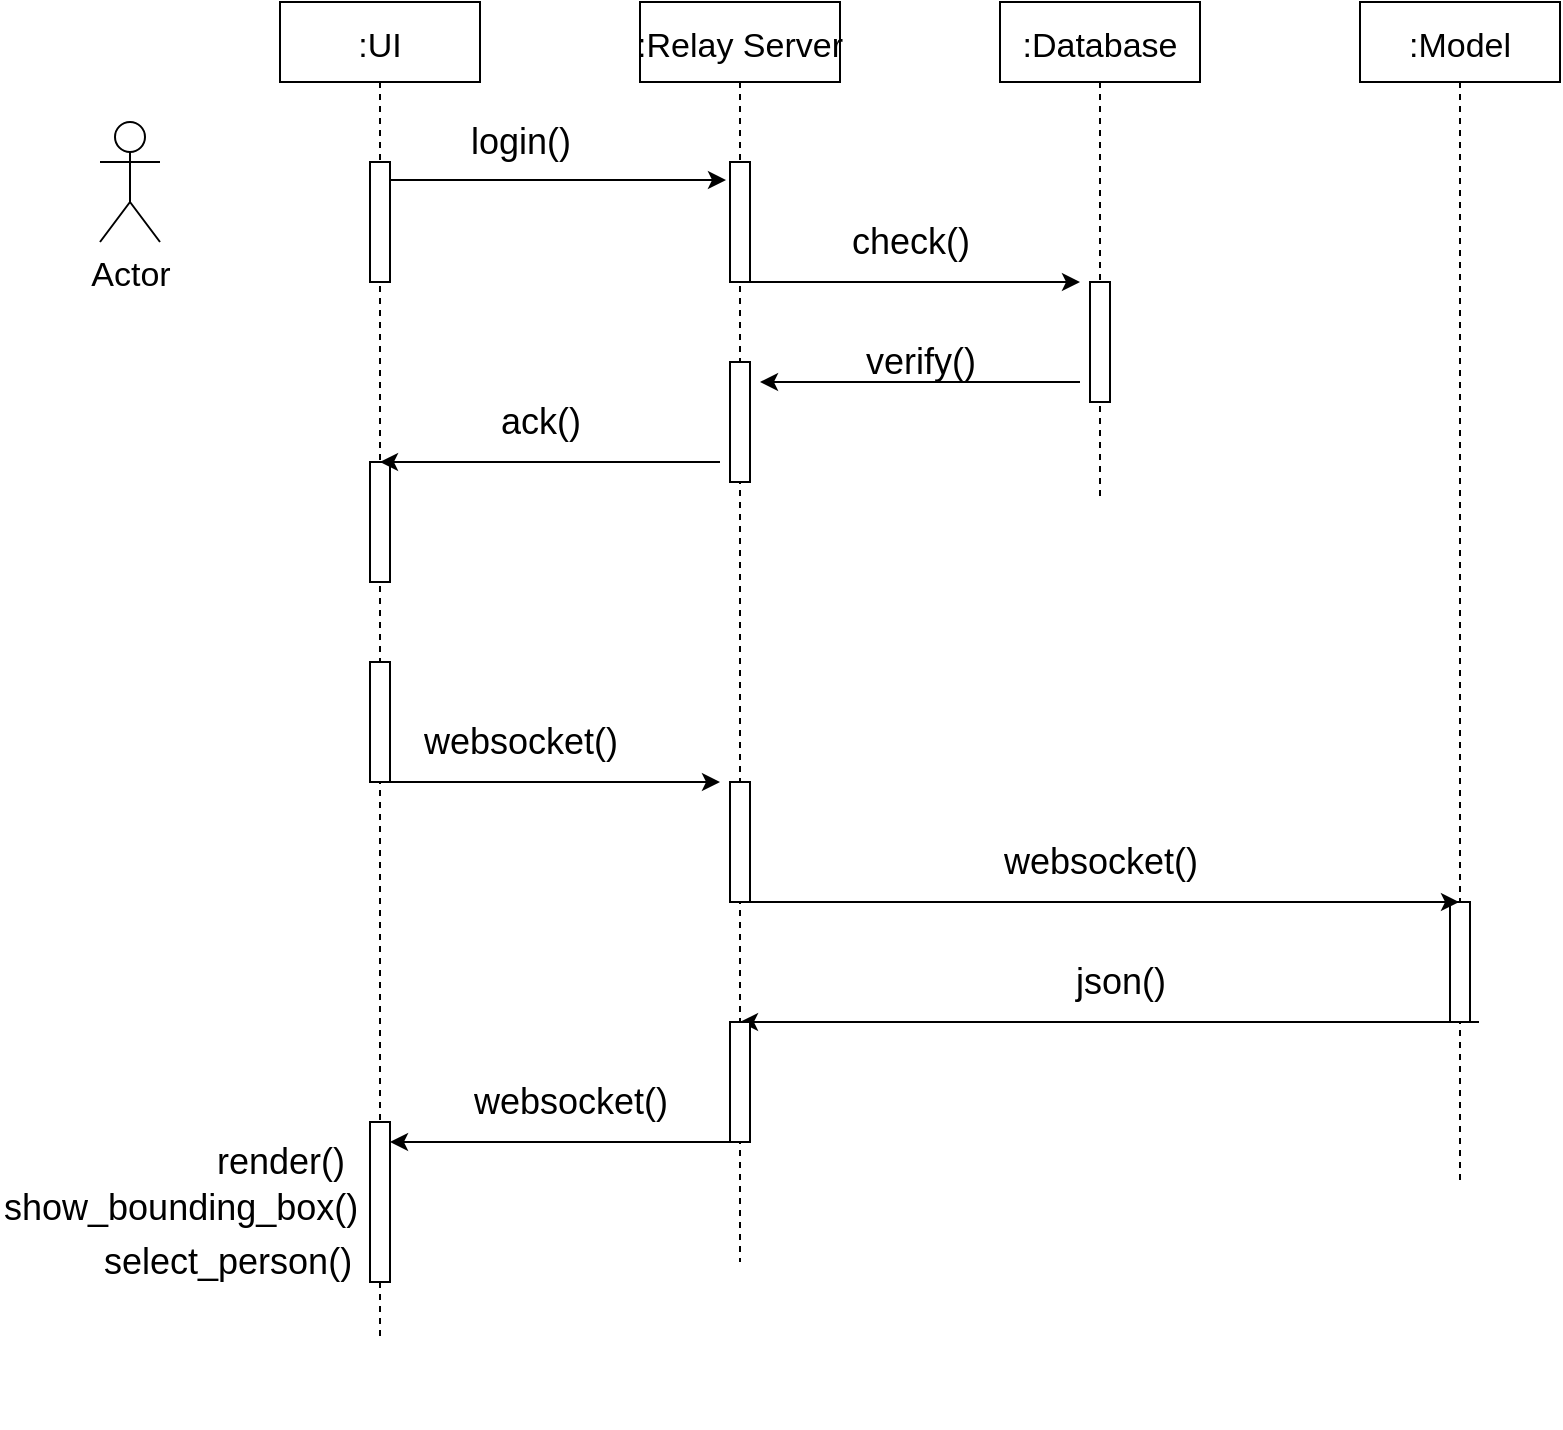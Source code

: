 <mxfile version="14.4.3" type="github">
  <diagram id="kgpKYQtTHZ0yAKxKKP6v" name="Page-1">
    <mxGraphModel dx="2223" dy="765" grid="1" gridSize="10" guides="1" tooltips="1" connect="1" arrows="1" fold="1" page="1" pageScale="1" pageWidth="850" pageHeight="1100" math="0" shadow="0">
      <root>
        <mxCell id="0" />
        <mxCell id="1" parent="0" />
        <mxCell id="3nuBFxr9cyL0pnOWT2aG-1" value=":UI" style="shape=umlLifeline;perimeter=lifelinePerimeter;container=1;collapsible=0;recursiveResize=0;rounded=0;shadow=0;strokeWidth=1;fontSize=17;" parent="1" vertex="1">
          <mxGeometry x="120" y="80" width="100" height="670" as="geometry" />
        </mxCell>
        <mxCell id="3nuBFxr9cyL0pnOWT2aG-2" value="" style="points=[];perimeter=orthogonalPerimeter;rounded=0;shadow=0;strokeWidth=1;fontSize=17;" parent="3nuBFxr9cyL0pnOWT2aG-1" vertex="1">
          <mxGeometry x="45" y="80" width="10" height="60" as="geometry" />
        </mxCell>
        <mxCell id="zqFPUgSqFnym1gCIf2Gk-16" value="" style="points=[];perimeter=orthogonalPerimeter;rounded=0;shadow=0;strokeWidth=1;fontSize=17;" vertex="1" parent="3nuBFxr9cyL0pnOWT2aG-1">
          <mxGeometry x="45" y="230" width="10" height="60" as="geometry" />
        </mxCell>
        <mxCell id="zqFPUgSqFnym1gCIf2Gk-17" value="" style="points=[];perimeter=orthogonalPerimeter;rounded=0;shadow=0;strokeWidth=1;fontSize=17;" vertex="1" parent="3nuBFxr9cyL0pnOWT2aG-1">
          <mxGeometry x="45" y="330" width="10" height="60" as="geometry" />
        </mxCell>
        <mxCell id="zqFPUgSqFnym1gCIf2Gk-26" value="" style="points=[];perimeter=orthogonalPerimeter;rounded=0;shadow=0;strokeWidth=1;fontSize=17;" vertex="1" parent="3nuBFxr9cyL0pnOWT2aG-1">
          <mxGeometry x="45" y="560" width="10" height="80" as="geometry" />
        </mxCell>
        <mxCell id="3nuBFxr9cyL0pnOWT2aG-5" value=":Relay Server" style="shape=umlLifeline;perimeter=lifelinePerimeter;container=1;collapsible=0;recursiveResize=0;rounded=0;shadow=0;strokeWidth=1;fontSize=17;" parent="1" vertex="1">
          <mxGeometry x="300" y="80" width="100" height="630" as="geometry" />
        </mxCell>
        <mxCell id="3nuBFxr9cyL0pnOWT2aG-6" value="" style="points=[];perimeter=orthogonalPerimeter;rounded=0;shadow=0;strokeWidth=1;fontSize=17;" parent="3nuBFxr9cyL0pnOWT2aG-5" vertex="1">
          <mxGeometry x="45" y="80" width="10" height="60" as="geometry" />
        </mxCell>
        <mxCell id="zqFPUgSqFnym1gCIf2Gk-14" value="" style="points=[];perimeter=orthogonalPerimeter;rounded=0;shadow=0;strokeWidth=1;fontSize=17;" vertex="1" parent="3nuBFxr9cyL0pnOWT2aG-5">
          <mxGeometry x="45" y="180" width="10" height="60" as="geometry" />
        </mxCell>
        <mxCell id="zqFPUgSqFnym1gCIf2Gk-19" value="" style="points=[];perimeter=orthogonalPerimeter;rounded=0;shadow=0;strokeWidth=1;fontSize=17;" vertex="1" parent="3nuBFxr9cyL0pnOWT2aG-5">
          <mxGeometry x="45" y="390" width="10" height="60" as="geometry" />
        </mxCell>
        <mxCell id="zqFPUgSqFnym1gCIf2Gk-1" value=":Database" style="shape=umlLifeline;perimeter=lifelinePerimeter;container=1;collapsible=0;recursiveResize=0;rounded=0;shadow=0;strokeWidth=1;fontSize=17;" vertex="1" parent="1">
          <mxGeometry x="480" y="80" width="100" height="250" as="geometry" />
        </mxCell>
        <mxCell id="zqFPUgSqFnym1gCIf2Gk-2" value="" style="points=[];perimeter=orthogonalPerimeter;rounded=0;shadow=0;strokeWidth=1;fontSize=17;" vertex="1" parent="zqFPUgSqFnym1gCIf2Gk-1">
          <mxGeometry x="45" y="140" width="10" height="60" as="geometry" />
        </mxCell>
        <mxCell id="zqFPUgSqFnym1gCIf2Gk-3" value=":Model" style="shape=umlLifeline;perimeter=lifelinePerimeter;container=1;collapsible=0;recursiveResize=0;rounded=0;shadow=0;strokeWidth=1;fontSize=17;" vertex="1" parent="1">
          <mxGeometry x="660" y="80" width="100" height="590" as="geometry" />
        </mxCell>
        <mxCell id="zqFPUgSqFnym1gCIf2Gk-22" value="" style="points=[];perimeter=orthogonalPerimeter;rounded=0;shadow=0;strokeWidth=1;fontSize=17;" vertex="1" parent="zqFPUgSqFnym1gCIf2Gk-3">
          <mxGeometry x="45" y="450" width="10" height="60" as="geometry" />
        </mxCell>
        <mxCell id="zqFPUgSqFnym1gCIf2Gk-5" value="Actor" style="shape=umlActor;verticalLabelPosition=bottom;verticalAlign=top;html=1;outlineConnect=0;strokeWidth=1;fontSize=17;" vertex="1" parent="1">
          <mxGeometry x="30" y="140" width="30" height="60" as="geometry" />
        </mxCell>
        <mxCell id="zqFPUgSqFnym1gCIf2Gk-10" value="" style="edgeStyle=orthogonalEdgeStyle;rounded=0;orthogonalLoop=1;jettySize=auto;html=1;fontSize=17;strokeWidth=1;" edge="1" parent="1" source="3nuBFxr9cyL0pnOWT2aG-2">
          <mxGeometry relative="1" as="geometry">
            <mxPoint x="343" y="169" as="targetPoint" />
            <Array as="points">
              <mxPoint x="210" y="169" />
              <mxPoint x="210" y="169" />
            </Array>
          </mxGeometry>
        </mxCell>
        <mxCell id="zqFPUgSqFnym1gCIf2Gk-11" value="" style="edgeStyle=orthogonalEdgeStyle;rounded=0;orthogonalLoop=1;jettySize=auto;html=1;fontSize=17;strokeWidth=1;" edge="1" parent="1">
          <mxGeometry relative="1" as="geometry">
            <mxPoint x="350" y="220" as="sourcePoint" />
            <mxPoint x="520" y="220" as="targetPoint" />
            <Array as="points">
              <mxPoint x="376" y="220" />
              <mxPoint x="376" y="220" />
            </Array>
          </mxGeometry>
        </mxCell>
        <mxCell id="zqFPUgSqFnym1gCIf2Gk-13" value="" style="edgeStyle=orthogonalEdgeStyle;rounded=0;orthogonalLoop=1;jettySize=auto;html=1;fontSize=17;endArrow=none;endFill=0;startArrow=classic;startFill=1;strokeWidth=1;" edge="1" parent="1">
          <mxGeometry relative="1" as="geometry">
            <mxPoint x="360" y="270" as="sourcePoint" />
            <mxPoint x="520" y="270" as="targetPoint" />
            <Array as="points">
              <mxPoint x="376" y="270" />
              <mxPoint x="376" y="270" />
            </Array>
          </mxGeometry>
        </mxCell>
        <mxCell id="zqFPUgSqFnym1gCIf2Gk-15" value="" style="edgeStyle=orthogonalEdgeStyle;rounded=0;orthogonalLoop=1;jettySize=auto;html=1;fontSize=17;endArrow=none;endFill=0;startArrow=classic;startFill=1;strokeWidth=1;" edge="1" parent="1">
          <mxGeometry relative="1" as="geometry">
            <mxPoint x="170" y="310" as="sourcePoint" />
            <mxPoint x="340" y="310" as="targetPoint" />
            <Array as="points">
              <mxPoint x="196" y="310" />
              <mxPoint x="196" y="310" />
            </Array>
          </mxGeometry>
        </mxCell>
        <mxCell id="zqFPUgSqFnym1gCIf2Gk-18" value="" style="edgeStyle=orthogonalEdgeStyle;rounded=0;orthogonalLoop=1;jettySize=auto;html=1;fontSize=17;strokeWidth=1;" edge="1" parent="1">
          <mxGeometry relative="1" as="geometry">
            <mxPoint x="170" y="470" as="sourcePoint" />
            <mxPoint x="340" y="470" as="targetPoint" />
            <Array as="points">
              <mxPoint x="196" y="470" />
              <mxPoint x="196" y="470" />
            </Array>
          </mxGeometry>
        </mxCell>
        <mxCell id="zqFPUgSqFnym1gCIf2Gk-21" value="" style="edgeStyle=orthogonalEdgeStyle;rounded=0;orthogonalLoop=1;jettySize=auto;html=1;fontSize=17;strokeWidth=1;" edge="1" parent="1" target="zqFPUgSqFnym1gCIf2Gk-3">
          <mxGeometry relative="1" as="geometry">
            <mxPoint x="350" y="530" as="sourcePoint" />
            <mxPoint x="520" y="530" as="targetPoint" />
            <Array as="points">
              <mxPoint x="640" y="530" />
              <mxPoint x="640" y="530" />
            </Array>
          </mxGeometry>
        </mxCell>
        <mxCell id="zqFPUgSqFnym1gCIf2Gk-23" value="" style="edgeStyle=orthogonalEdgeStyle;rounded=0;orthogonalLoop=1;jettySize=auto;html=1;fontSize=17;strokeWidth=1;endArrow=none;endFill=0;startArrow=classic;startFill=1;" edge="1" parent="1">
          <mxGeometry relative="1" as="geometry">
            <mxPoint x="350" y="590" as="sourcePoint" />
            <mxPoint x="719.5" y="590" as="targetPoint" />
            <Array as="points">
              <mxPoint x="650" y="590" />
              <mxPoint x="650" y="590" />
            </Array>
          </mxGeometry>
        </mxCell>
        <mxCell id="zqFPUgSqFnym1gCIf2Gk-24" value="" style="points=[];perimeter=orthogonalPerimeter;rounded=0;shadow=0;strokeWidth=1;fontSize=17;" vertex="1" parent="1">
          <mxGeometry x="345" y="590" width="10" height="60" as="geometry" />
        </mxCell>
        <mxCell id="zqFPUgSqFnym1gCIf2Gk-27" value="" style="edgeStyle=orthogonalEdgeStyle;rounded=0;orthogonalLoop=1;jettySize=auto;html=1;fontSize=17;endArrow=none;endFill=0;startArrow=classic;startFill=1;strokeWidth=1;" edge="1" parent="1">
          <mxGeometry relative="1" as="geometry">
            <mxPoint x="175" y="650" as="sourcePoint" />
            <mxPoint x="345" y="650" as="targetPoint" />
            <Array as="points">
              <mxPoint x="201" y="650" />
              <mxPoint x="201" y="650" />
            </Array>
          </mxGeometry>
        </mxCell>
        <mxCell id="zqFPUgSqFnym1gCIf2Gk-29" value="" style="shape=image;html=1;verticalAlign=top;verticalLabelPosition=bottom;labelBackgroundColor=#ffffff;imageAspect=0;aspect=fixed;image=https://cdn1.iconfinder.com/data/icons/feather-2/24/x-circle-128.png;strokeWidth=1;fontSize=15;opacity=80;" vertex="1" parent="1">
          <mxGeometry x="148.5" y="750" width="43" height="43" as="geometry" />
        </mxCell>
        <mxCell id="zqFPUgSqFnym1gCIf2Gk-33" value="" style="shape=image;html=1;verticalAlign=top;verticalLabelPosition=bottom;labelBackgroundColor=#ffffff;imageAspect=0;aspect=fixed;image=https://cdn1.iconfinder.com/data/icons/feather-2/24/x-circle-128.png;strokeWidth=1;fontSize=15;opacity=80;" vertex="1" parent="1">
          <mxGeometry x="688.5" y="670" width="43" height="43" as="geometry" />
        </mxCell>
        <mxCell id="zqFPUgSqFnym1gCIf2Gk-34" value="" style="shape=image;html=1;verticalAlign=top;verticalLabelPosition=bottom;labelBackgroundColor=#ffffff;imageAspect=0;aspect=fixed;image=https://cdn1.iconfinder.com/data/icons/feather-2/24/x-circle-128.png;strokeWidth=1;fontSize=15;opacity=80;" vertex="1" parent="1">
          <mxGeometry x="508.5" y="330" width="43" height="43" as="geometry" />
        </mxCell>
        <mxCell id="zqFPUgSqFnym1gCIf2Gk-35" value="" style="shape=image;html=1;verticalAlign=top;verticalLabelPosition=bottom;labelBackgroundColor=#ffffff;imageAspect=0;aspect=fixed;image=https://cdn1.iconfinder.com/data/icons/feather-2/24/x-circle-128.png;strokeWidth=1;fontSize=15;opacity=80;" vertex="1" parent="1">
          <mxGeometry x="328.5" y="710" width="43" height="43" as="geometry" />
        </mxCell>
        <mxCell id="zqFPUgSqFnym1gCIf2Gk-36" value="&lt;font style=&quot;font-size: 18px&quot;&gt;login()&lt;/font&gt;" style="text;html=1;align=center;verticalAlign=middle;resizable=0;points=[];autosize=1;fontSize=15;" vertex="1" parent="1">
          <mxGeometry x="210" y="140" width="60" height="20" as="geometry" />
        </mxCell>
        <mxCell id="zqFPUgSqFnym1gCIf2Gk-48" value="&lt;font style=&quot;font-size: 18px&quot;&gt;json()&lt;/font&gt;" style="text;html=1;align=center;verticalAlign=middle;resizable=0;points=[];autosize=1;fontSize=15;" vertex="1" parent="1">
          <mxGeometry x="510" y="560" width="60" height="20" as="geometry" />
        </mxCell>
        <mxCell id="zqFPUgSqFnym1gCIf2Gk-49" value="&lt;font style=&quot;font-size: 18px&quot;&gt;websocket()&lt;/font&gt;" style="text;html=1;align=center;verticalAlign=middle;resizable=0;points=[];autosize=1;fontSize=15;" vertex="1" parent="1">
          <mxGeometry x="185" y="440" width="110" height="20" as="geometry" />
        </mxCell>
        <mxCell id="zqFPUgSqFnym1gCIf2Gk-50" value="&lt;font style=&quot;font-size: 18px&quot;&gt;ack()&lt;/font&gt;" style="text;html=1;align=center;verticalAlign=middle;resizable=0;points=[];autosize=1;fontSize=15;" vertex="1" parent="1">
          <mxGeometry x="220" y="280" width="60" height="20" as="geometry" />
        </mxCell>
        <mxCell id="zqFPUgSqFnym1gCIf2Gk-51" value="&lt;font style=&quot;font-size: 18px&quot;&gt;verify()&lt;/font&gt;" style="text;html=1;align=center;verticalAlign=middle;resizable=0;points=[];autosize=1;fontSize=15;" vertex="1" parent="1">
          <mxGeometry x="405" y="250" width="70" height="20" as="geometry" />
        </mxCell>
        <mxCell id="zqFPUgSqFnym1gCIf2Gk-54" value="&lt;font style=&quot;font-size: 18px&quot;&gt;select_person()&lt;/font&gt;" style="text;html=1;align=left;verticalAlign=middle;resizable=0;points=[];autosize=1;fontSize=15;" vertex="1" parent="1">
          <mxGeometry x="30" y="700" width="140" height="20" as="geometry" />
        </mxCell>
        <mxCell id="zqFPUgSqFnym1gCIf2Gk-55" value="&lt;font style=&quot;font-size: 18px&quot;&gt;show_bounding_box()&lt;/font&gt;" style="text;html=1;align=left;verticalAlign=middle;resizable=0;points=[];autosize=1;fontSize=15;" vertex="1" parent="1">
          <mxGeometry x="-20" y="673" width="190" height="20" as="geometry" />
        </mxCell>
        <mxCell id="zqFPUgSqFnym1gCIf2Gk-56" value="&lt;font style=&quot;font-size: 18px&quot;&gt;render()&lt;/font&gt;" style="text;html=1;align=center;verticalAlign=middle;resizable=0;points=[];autosize=1;fontSize=15;" vertex="1" parent="1">
          <mxGeometry x="80" y="650" width="80" height="20" as="geometry" />
        </mxCell>
        <mxCell id="zqFPUgSqFnym1gCIf2Gk-52" value="&lt;font style=&quot;font-size: 18px&quot;&gt;check()&lt;/font&gt;" style="text;html=1;align=center;verticalAlign=middle;resizable=0;points=[];autosize=1;fontSize=15;" vertex="1" parent="1">
          <mxGeometry x="400" y="190" width="70" height="20" as="geometry" />
        </mxCell>
        <mxCell id="zqFPUgSqFnym1gCIf2Gk-57" value="&lt;font style=&quot;font-size: 18px&quot;&gt;websocket()&lt;/font&gt;" style="text;html=1;align=center;verticalAlign=middle;resizable=0;points=[];autosize=1;fontSize=15;" vertex="1" parent="1">
          <mxGeometry x="475" y="500" width="110" height="20" as="geometry" />
        </mxCell>
        <mxCell id="zqFPUgSqFnym1gCIf2Gk-58" value="&lt;font style=&quot;font-size: 18px&quot;&gt;websocket()&lt;/font&gt;" style="text;html=1;align=center;verticalAlign=middle;resizable=0;points=[];autosize=1;fontSize=15;" vertex="1" parent="1">
          <mxGeometry x="210" y="620" width="110" height="20" as="geometry" />
        </mxCell>
      </root>
    </mxGraphModel>
  </diagram>
</mxfile>
